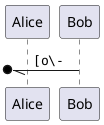 {
  "sha1": "7f8u2kvurba1dprqhkeyio9qubiful5",
  "insertion": {
    "when": "2024-05-30T20:48:21.186Z",
    "user": "plantuml@gmail.com"
  }
}
@startuml
participant Alice as a
participant Bob   as b

 [o\\- b : "" [o\\-""
 
@enduml
